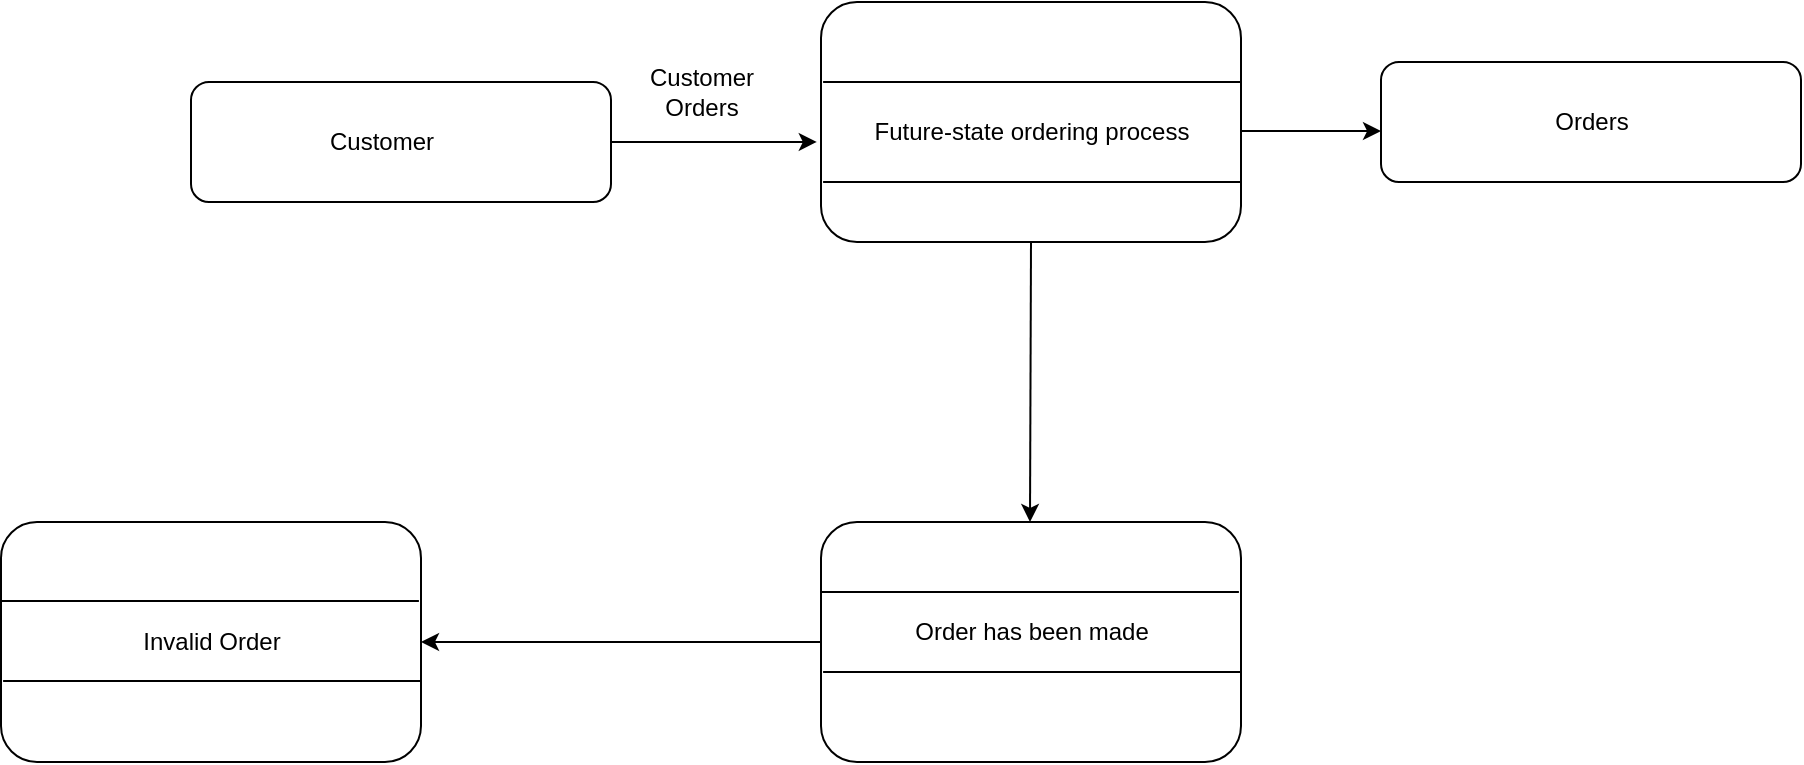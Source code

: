 <mxfile version="18.1.1" type="github">
  <diagram id="bfzW_d-6oRnT0RZYZXPe" name="Page-1">
    <mxGraphModel dx="2062" dy="1154" grid="1" gridSize="10" guides="1" tooltips="1" connect="1" arrows="1" fold="1" page="1" pageScale="1" pageWidth="850" pageHeight="1100" math="0" shadow="0">
      <root>
        <mxCell id="0" />
        <mxCell id="1" parent="0" />
        <mxCell id="C1VxZ8XKzOwLKLjluhn4-1" value="" style="rounded=1;whiteSpace=wrap;html=1;" parent="1" vertex="1">
          <mxGeometry x="597.5" y="370" width="210" height="120" as="geometry" />
        </mxCell>
        <mxCell id="C1VxZ8XKzOwLKLjluhn4-3" value="" style="endArrow=none;html=1;rounded=0;entryX=0.005;entryY=0.375;entryDx=0;entryDy=0;entryPerimeter=0;" parent="1" edge="1">
          <mxGeometry width="50" height="50" relative="1" as="geometry">
            <mxPoint x="807.5" y="460" as="sourcePoint" />
            <mxPoint x="598.55" y="460" as="targetPoint" />
          </mxGeometry>
        </mxCell>
        <mxCell id="C1VxZ8XKzOwLKLjluhn4-4" value="" style="endArrow=none;html=1;rounded=0;entryX=0.005;entryY=0.375;entryDx=0;entryDy=0;entryPerimeter=0;" parent="1" edge="1">
          <mxGeometry width="50" height="50" relative="1" as="geometry">
            <mxPoint x="807.5" y="410" as="sourcePoint" />
            <mxPoint x="598.55" y="410" as="targetPoint" />
          </mxGeometry>
        </mxCell>
        <mxCell id="C1VxZ8XKzOwLKLjluhn4-5" value="Future-state ordering process" style="text;html=1;strokeColor=none;fillColor=none;align=center;verticalAlign=middle;whiteSpace=wrap;rounded=0;" parent="1" vertex="1">
          <mxGeometry x="617.5" y="420" width="170" height="30" as="geometry" />
        </mxCell>
        <mxCell id="CTv8oxXGDEYDJd2_GDpg-20" value="" style="rounded=1;whiteSpace=wrap;html=1;" vertex="1" parent="1">
          <mxGeometry x="597.5" y="630" width="210" height="120" as="geometry" />
        </mxCell>
        <mxCell id="CTv8oxXGDEYDJd2_GDpg-22" value="" style="endArrow=none;html=1;rounded=0;entryX=0.005;entryY=0.375;entryDx=0;entryDy=0;entryPerimeter=0;" edge="1" parent="1">
          <mxGeometry width="50" height="50" relative="1" as="geometry">
            <mxPoint x="806.45" y="665" as="sourcePoint" />
            <mxPoint x="597.5" y="665" as="targetPoint" />
          </mxGeometry>
        </mxCell>
        <mxCell id="CTv8oxXGDEYDJd2_GDpg-23" value="" style="endArrow=none;html=1;rounded=0;entryX=0.005;entryY=0.375;entryDx=0;entryDy=0;entryPerimeter=0;" edge="1" parent="1">
          <mxGeometry width="50" height="50" relative="1" as="geometry">
            <mxPoint x="807.5" y="705" as="sourcePoint" />
            <mxPoint x="598.55" y="705" as="targetPoint" />
          </mxGeometry>
        </mxCell>
        <mxCell id="CTv8oxXGDEYDJd2_GDpg-24" value="Order has been made" style="text;html=1;strokeColor=none;fillColor=none;align=center;verticalAlign=middle;whiteSpace=wrap;rounded=0;" vertex="1" parent="1">
          <mxGeometry x="642.5" y="670" width="120" height="30" as="geometry" />
        </mxCell>
        <mxCell id="CTv8oxXGDEYDJd2_GDpg-27" value="" style="rounded=1;whiteSpace=wrap;html=1;" vertex="1" parent="1">
          <mxGeometry x="187.5" y="630" width="210" height="120" as="geometry" />
        </mxCell>
        <mxCell id="CTv8oxXGDEYDJd2_GDpg-28" value="" style="endArrow=none;html=1;rounded=0;entryX=0.005;entryY=0.375;entryDx=0;entryDy=0;entryPerimeter=0;" edge="1" parent="1">
          <mxGeometry width="50" height="50" relative="1" as="geometry">
            <mxPoint x="396.45" y="669.5" as="sourcePoint" />
            <mxPoint x="187.5" y="669.5" as="targetPoint" />
          </mxGeometry>
        </mxCell>
        <mxCell id="CTv8oxXGDEYDJd2_GDpg-29" value="" style="endArrow=none;html=1;rounded=0;entryX=0.005;entryY=0.375;entryDx=0;entryDy=0;entryPerimeter=0;" edge="1" parent="1">
          <mxGeometry width="50" height="50" relative="1" as="geometry">
            <mxPoint x="397.5" y="709.5" as="sourcePoint" />
            <mxPoint x="188.55" y="709.5" as="targetPoint" />
          </mxGeometry>
        </mxCell>
        <mxCell id="CTv8oxXGDEYDJd2_GDpg-30" value="Invalid Order" style="text;html=1;strokeColor=none;fillColor=none;align=center;verticalAlign=middle;whiteSpace=wrap;rounded=0;" vertex="1" parent="1">
          <mxGeometry x="232.5" y="674.5" width="120" height="30" as="geometry" />
        </mxCell>
        <mxCell id="CTv8oxXGDEYDJd2_GDpg-32" value="" style="rounded=1;whiteSpace=wrap;html=1;" vertex="1" parent="1">
          <mxGeometry x="282.5" y="410" width="210" height="60" as="geometry" />
        </mxCell>
        <mxCell id="CTv8oxXGDEYDJd2_GDpg-33" value="Customer" style="text;html=1;strokeColor=none;fillColor=none;align=center;verticalAlign=middle;whiteSpace=wrap;rounded=0;" vertex="1" parent="1">
          <mxGeometry x="347.5" y="425" width="60" height="30" as="geometry" />
        </mxCell>
        <mxCell id="CTv8oxXGDEYDJd2_GDpg-35" value="" style="endArrow=classic;html=1;rounded=0;entryX=1;entryY=0.5;entryDx=0;entryDy=0;exitX=0;exitY=0.5;exitDx=0;exitDy=0;" edge="1" parent="1" source="CTv8oxXGDEYDJd2_GDpg-20" target="CTv8oxXGDEYDJd2_GDpg-27">
          <mxGeometry width="50" height="50" relative="1" as="geometry">
            <mxPoint x="567.5" y="690" as="sourcePoint" />
            <mxPoint x="617.5" y="640" as="targetPoint" />
          </mxGeometry>
        </mxCell>
        <mxCell id="CTv8oxXGDEYDJd2_GDpg-36" value="Customer Orders" style="text;html=1;strokeColor=none;fillColor=none;align=center;verticalAlign=middle;whiteSpace=wrap;rounded=0;" vertex="1" parent="1">
          <mxGeometry x="507.5" y="400" width="60" height="30" as="geometry" />
        </mxCell>
        <mxCell id="CTv8oxXGDEYDJd2_GDpg-39" value="" style="endArrow=classic;html=1;rounded=0;entryX=-0.01;entryY=0.583;entryDx=0;entryDy=0;entryPerimeter=0;exitX=1;exitY=0.5;exitDx=0;exitDy=0;" edge="1" parent="1" source="CTv8oxXGDEYDJd2_GDpg-32" target="C1VxZ8XKzOwLKLjluhn4-1">
          <mxGeometry width="50" height="50" relative="1" as="geometry">
            <mxPoint x="497.5" y="440" as="sourcePoint" />
            <mxPoint x="542.5" y="400" as="targetPoint" />
            <Array as="points">
              <mxPoint x="537.5" y="440" />
            </Array>
          </mxGeometry>
        </mxCell>
        <mxCell id="CTv8oxXGDEYDJd2_GDpg-40" value="" style="rounded=1;whiteSpace=wrap;html=1;" vertex="1" parent="1">
          <mxGeometry x="877.5" y="400" width="210" height="60" as="geometry" />
        </mxCell>
        <mxCell id="CTv8oxXGDEYDJd2_GDpg-41" value="" style="endArrow=classic;html=1;rounded=0;entryX=0;entryY=0.576;entryDx=0;entryDy=0;exitX=1;exitY=0.5;exitDx=0;exitDy=0;entryPerimeter=0;" edge="1" parent="1" target="CTv8oxXGDEYDJd2_GDpg-40">
          <mxGeometry width="50" height="50" relative="1" as="geometry">
            <mxPoint x="807.5" y="434.54" as="sourcePoint" />
            <mxPoint x="910.4" y="434.5" as="targetPoint" />
            <Array as="points">
              <mxPoint x="852.5" y="434.54" />
            </Array>
          </mxGeometry>
        </mxCell>
        <mxCell id="CTv8oxXGDEYDJd2_GDpg-42" value="Orders" style="text;html=1;strokeColor=none;fillColor=none;align=center;verticalAlign=middle;whiteSpace=wrap;rounded=0;" vertex="1" parent="1">
          <mxGeometry x="952.5" y="415" width="60" height="30" as="geometry" />
        </mxCell>
        <mxCell id="CTv8oxXGDEYDJd2_GDpg-44" value="" style="endArrow=classic;html=1;rounded=0;exitX=0.5;exitY=1;exitDx=0;exitDy=0;" edge="1" parent="1" source="C1VxZ8XKzOwLKLjluhn4-1">
          <mxGeometry width="50" height="50" relative="1" as="geometry">
            <mxPoint x="702" y="495" as="sourcePoint" />
            <mxPoint x="702" y="630" as="targetPoint" />
          </mxGeometry>
        </mxCell>
      </root>
    </mxGraphModel>
  </diagram>
</mxfile>
